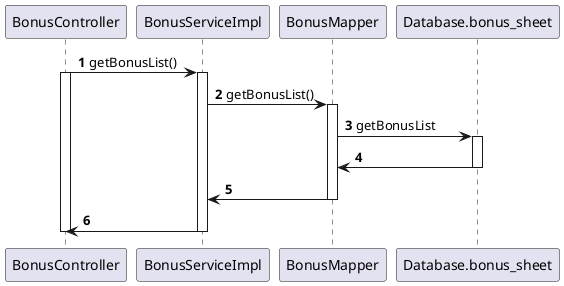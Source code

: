 @startuml
autonumber 1 1 "<b>0"
BonusController -> BonusServiceImpl : getBonusList()
activate BonusController
activate BonusServiceImpl
BonusServiceImpl -> BonusMapper : getBonusList()
activate BonusMapper
BonusMapper -> Database.bonus_sheet : getBonusList
activate Database.bonus_sheet
BonusMapper <- Database.bonus_sheet :
deactivate Database.bonus_sheet
BonusServiceImpl <- BonusMapper :
deactivate BonusMapper
BonusController <- BonusServiceImpl :
deactivate BonusServiceImpl
deactivate BonusController
@enduml
